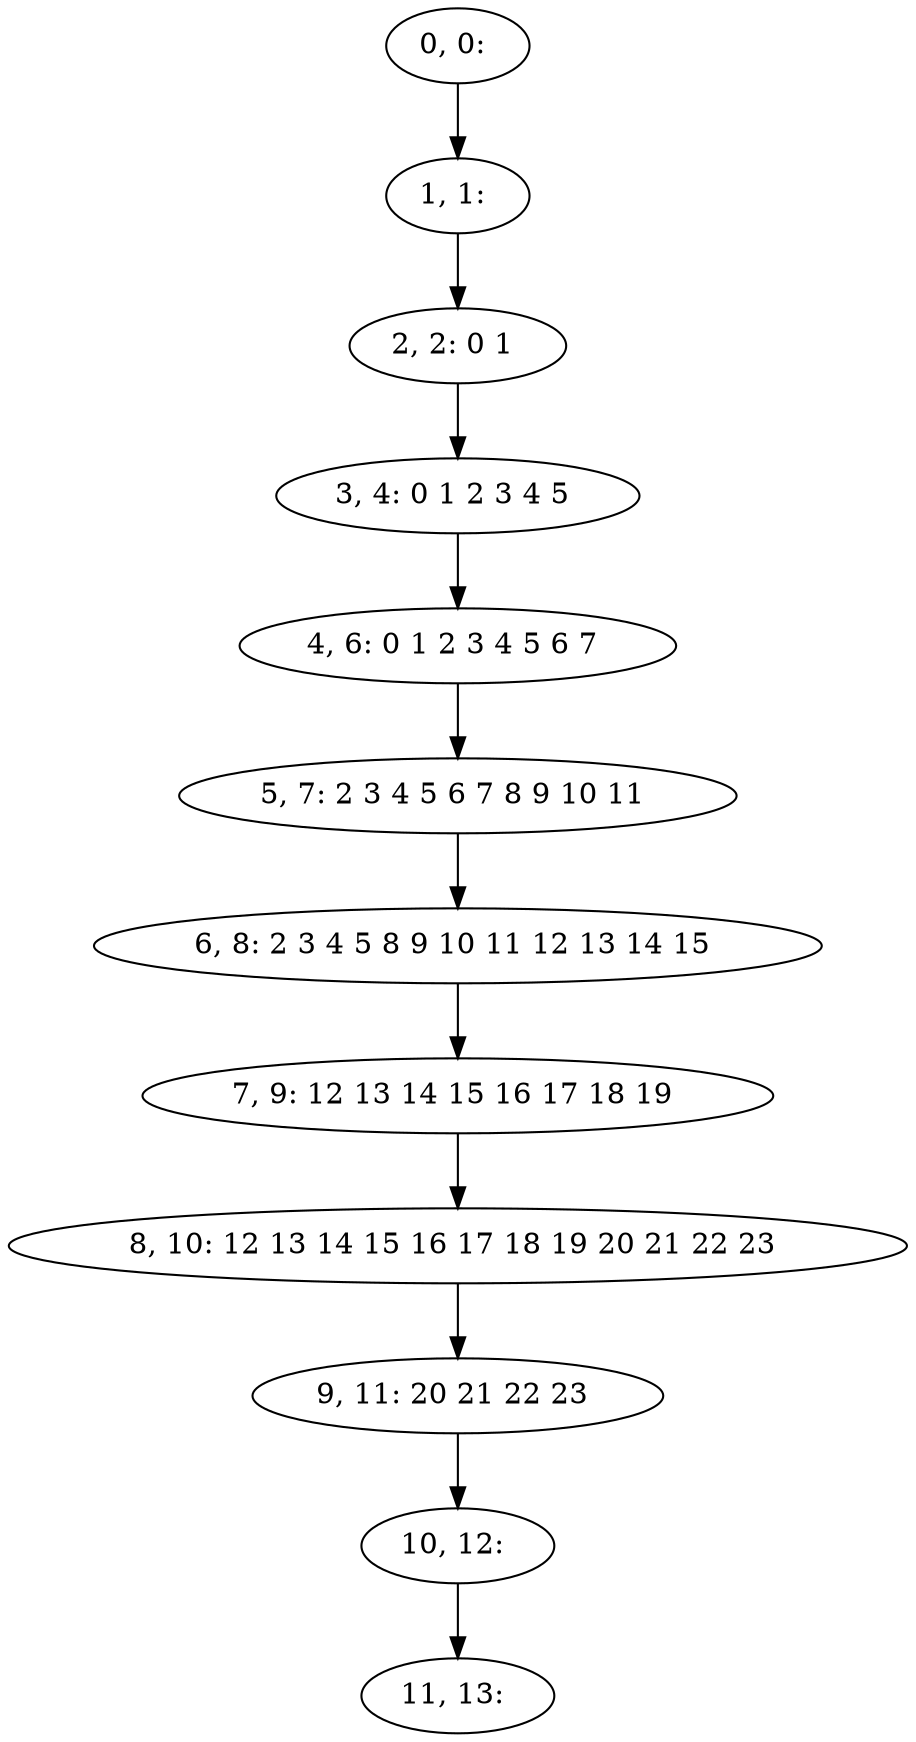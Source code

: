 digraph G {
0[label="0, 0: "];
1[label="1, 1: "];
2[label="2, 2: 0 1 "];
3[label="3, 4: 0 1 2 3 4 5 "];
4[label="4, 6: 0 1 2 3 4 5 6 7 "];
5[label="5, 7: 2 3 4 5 6 7 8 9 10 11 "];
6[label="6, 8: 2 3 4 5 8 9 10 11 12 13 14 15 "];
7[label="7, 9: 12 13 14 15 16 17 18 19 "];
8[label="8, 10: 12 13 14 15 16 17 18 19 20 21 22 23 "];
9[label="9, 11: 20 21 22 23 "];
10[label="10, 12: "];
11[label="11, 13: "];
0->1 ;
1->2 ;
2->3 ;
3->4 ;
4->5 ;
5->6 ;
6->7 ;
7->8 ;
8->9 ;
9->10 ;
10->11 ;
}
